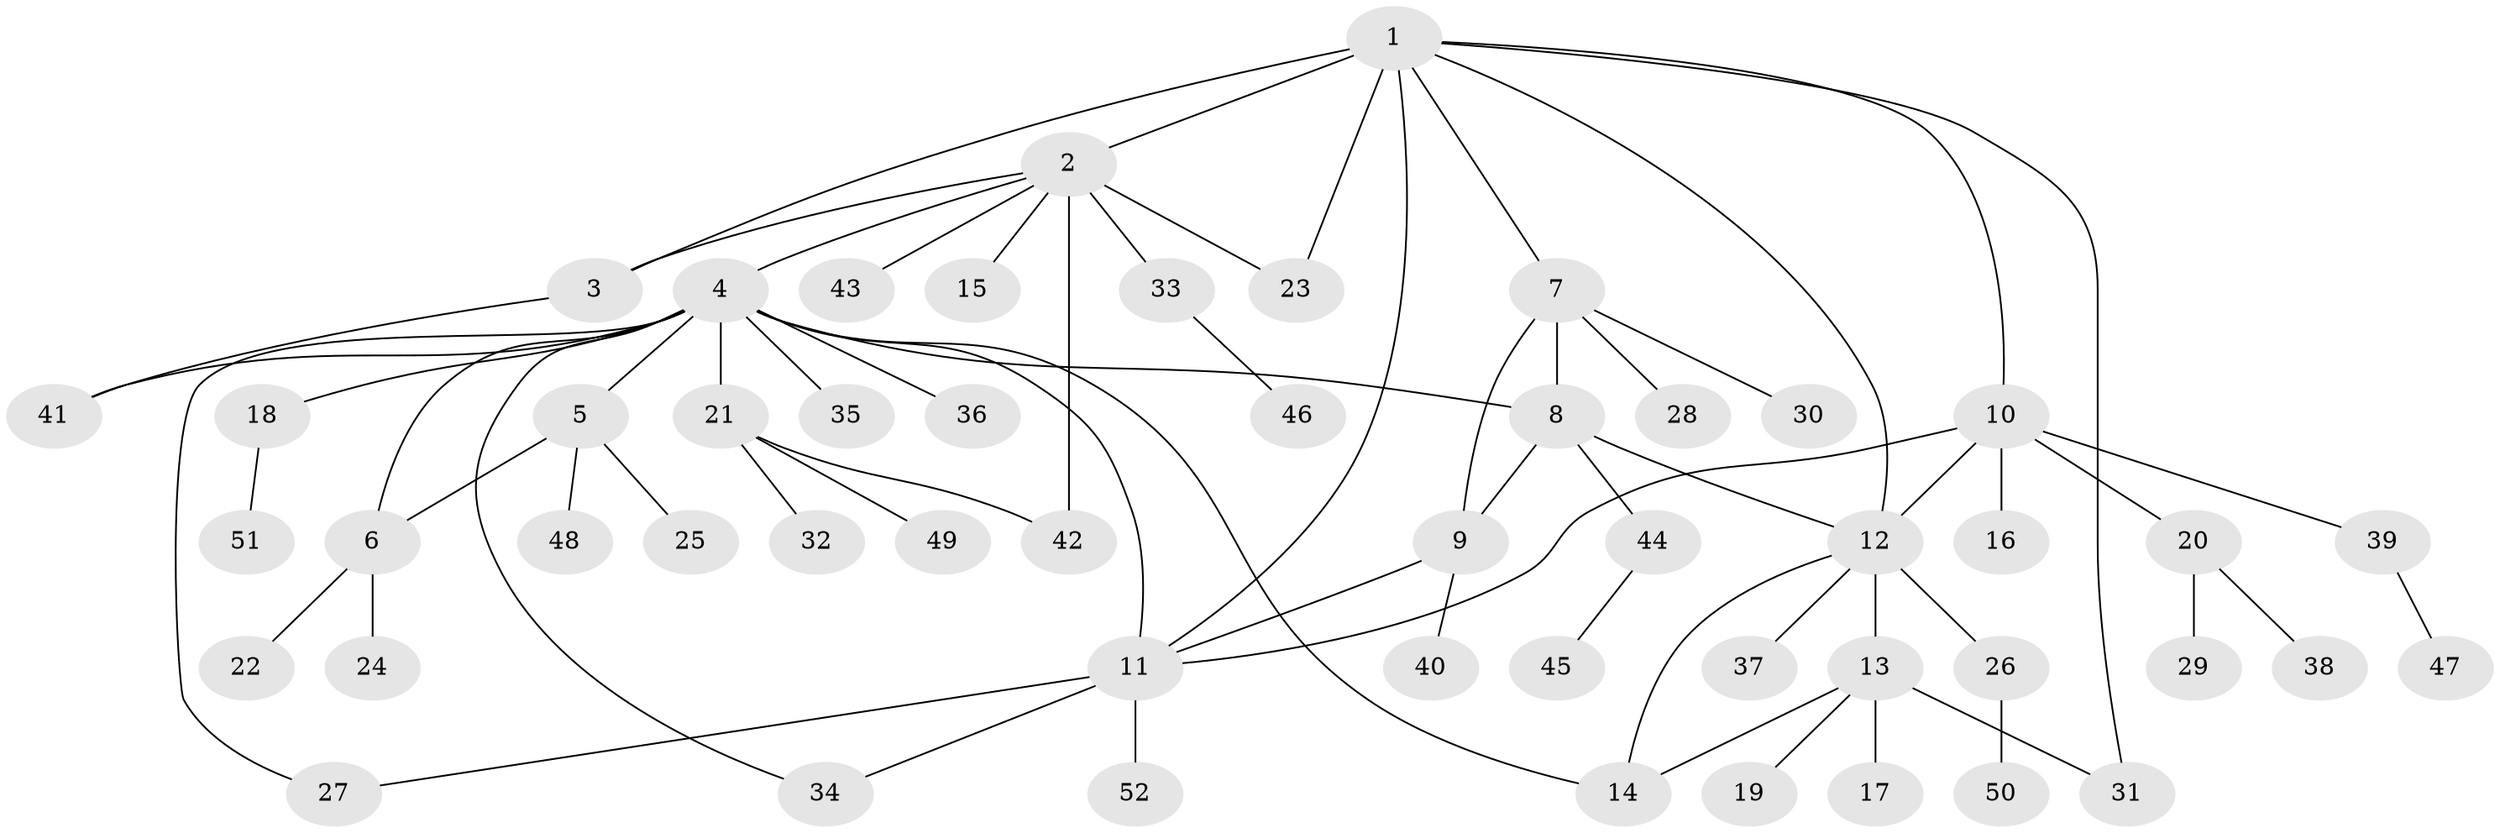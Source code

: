 // original degree distribution, {6: 0.05555555555555555, 10: 0.013888888888888888, 4: 0.041666666666666664, 14: 0.013888888888888888, 5: 0.05555555555555555, 7: 0.013888888888888888, 8: 0.027777777777777776, 2: 0.18055555555555555, 1: 0.5555555555555556, 3: 0.041666666666666664}
// Generated by graph-tools (version 1.1) at 2025/52/03/04/25 22:52:42]
// undirected, 52 vertices, 68 edges
graph export_dot {
  node [color=gray90,style=filled];
  1;
  2;
  3;
  4;
  5;
  6;
  7;
  8;
  9;
  10;
  11;
  12;
  13;
  14;
  15;
  16;
  17;
  18;
  19;
  20;
  21;
  22;
  23;
  24;
  25;
  26;
  27;
  28;
  29;
  30;
  31;
  32;
  33;
  34;
  35;
  36;
  37;
  38;
  39;
  40;
  41;
  42;
  43;
  44;
  45;
  46;
  47;
  48;
  49;
  50;
  51;
  52;
  1 -- 2 [weight=2.0];
  1 -- 3 [weight=1.0];
  1 -- 7 [weight=1.0];
  1 -- 10 [weight=1.0];
  1 -- 11 [weight=1.0];
  1 -- 12 [weight=1.0];
  1 -- 23 [weight=1.0];
  1 -- 31 [weight=1.0];
  2 -- 3 [weight=1.0];
  2 -- 4 [weight=1.0];
  2 -- 15 [weight=1.0];
  2 -- 23 [weight=1.0];
  2 -- 33 [weight=1.0];
  2 -- 42 [weight=1.0];
  2 -- 43 [weight=1.0];
  3 -- 41 [weight=1.0];
  4 -- 5 [weight=1.0];
  4 -- 6 [weight=1.0];
  4 -- 8 [weight=1.0];
  4 -- 11 [weight=1.0];
  4 -- 14 [weight=1.0];
  4 -- 18 [weight=1.0];
  4 -- 21 [weight=1.0];
  4 -- 27 [weight=1.0];
  4 -- 34 [weight=1.0];
  4 -- 35 [weight=1.0];
  4 -- 36 [weight=1.0];
  4 -- 41 [weight=1.0];
  5 -- 6 [weight=1.0];
  5 -- 25 [weight=1.0];
  5 -- 48 [weight=1.0];
  6 -- 22 [weight=1.0];
  6 -- 24 [weight=1.0];
  7 -- 8 [weight=1.0];
  7 -- 9 [weight=1.0];
  7 -- 28 [weight=1.0];
  7 -- 30 [weight=1.0];
  8 -- 9 [weight=1.0];
  8 -- 12 [weight=1.0];
  8 -- 44 [weight=1.0];
  9 -- 11 [weight=1.0];
  9 -- 40 [weight=1.0];
  10 -- 11 [weight=1.0];
  10 -- 12 [weight=1.0];
  10 -- 16 [weight=1.0];
  10 -- 20 [weight=1.0];
  10 -- 39 [weight=1.0];
  11 -- 27 [weight=1.0];
  11 -- 34 [weight=1.0];
  11 -- 52 [weight=1.0];
  12 -- 13 [weight=1.0];
  12 -- 14 [weight=1.0];
  12 -- 26 [weight=1.0];
  12 -- 37 [weight=1.0];
  13 -- 14 [weight=1.0];
  13 -- 17 [weight=1.0];
  13 -- 19 [weight=1.0];
  13 -- 31 [weight=1.0];
  18 -- 51 [weight=1.0];
  20 -- 29 [weight=1.0];
  20 -- 38 [weight=1.0];
  21 -- 32 [weight=1.0];
  21 -- 42 [weight=1.0];
  21 -- 49 [weight=1.0];
  26 -- 50 [weight=1.0];
  33 -- 46 [weight=1.0];
  39 -- 47 [weight=1.0];
  44 -- 45 [weight=1.0];
}
